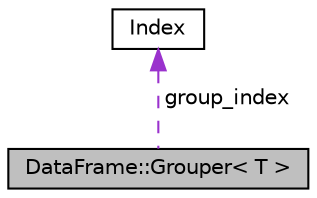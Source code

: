 digraph "DataFrame::Grouper&lt; T &gt;"
{
  edge [fontname="Helvetica",fontsize="10",labelfontname="Helvetica",labelfontsize="10"];
  node [fontname="Helvetica",fontsize="10",shape=record];
  Node1 [label="DataFrame::Grouper\< T \>",height=0.2,width=0.4,color="black", fillcolor="grey75", style="filled", fontcolor="black"];
  Node2 -> Node1 [dir="back",color="darkorchid3",fontsize="10",style="dashed",label=" group_index" ,fontname="Helvetica"];
  Node2 [label="Index",height=0.2,width=0.4,color="black", fillcolor="white", style="filled",URL="$classIndex.html"];
}
